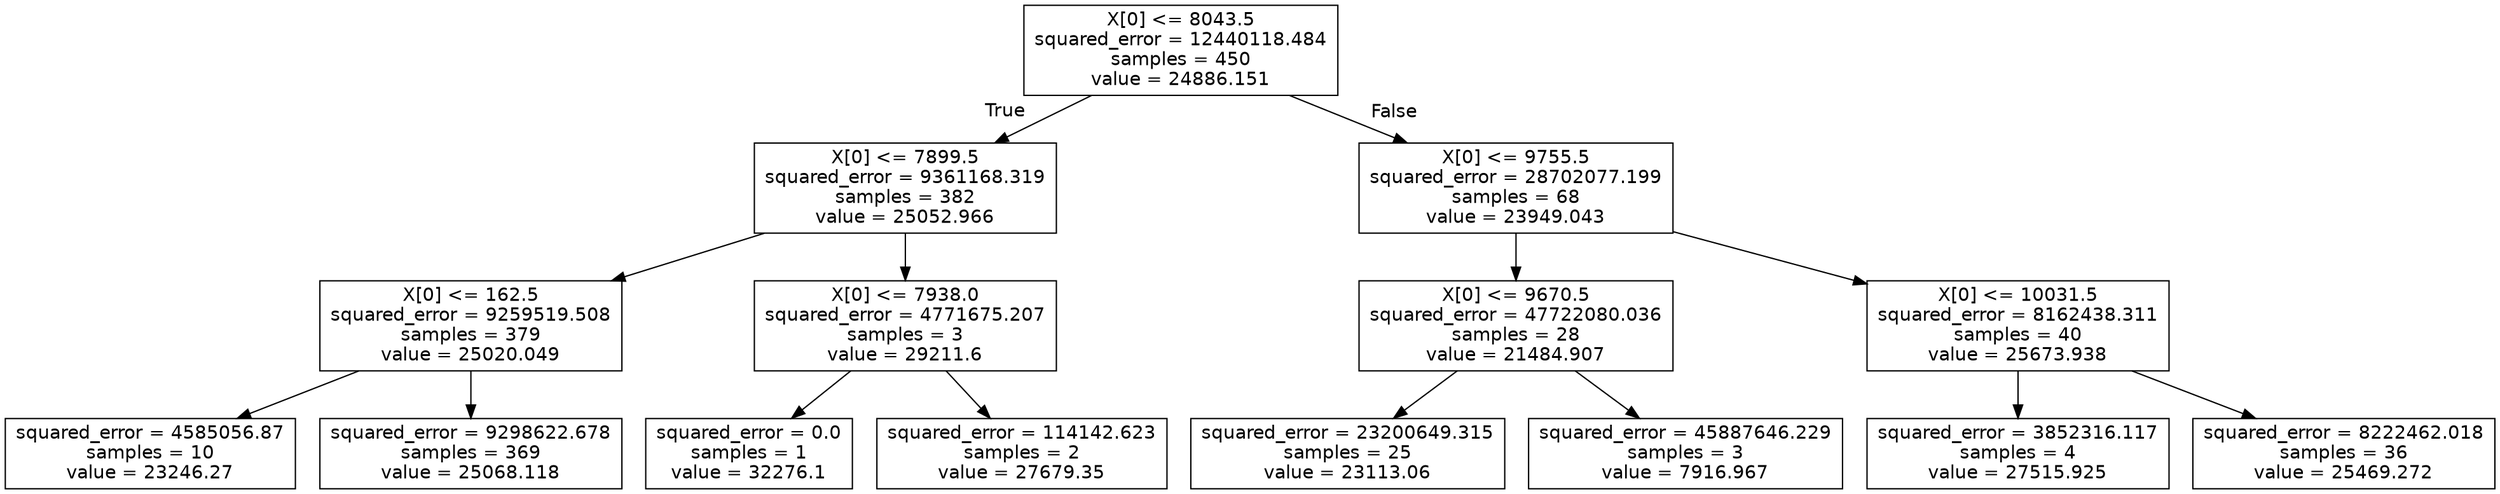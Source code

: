 digraph Tree {
node [shape=box, fontname="helvetica"] ;
edge [fontname="helvetica"] ;
0 [label="X[0] <= 8043.5\nsquared_error = 12440118.484\nsamples = 450\nvalue = 24886.151"] ;
1 [label="X[0] <= 7899.5\nsquared_error = 9361168.319\nsamples = 382\nvalue = 25052.966"] ;
0 -> 1 [labeldistance=2.5, labelangle=45, headlabel="True"] ;
2 [label="X[0] <= 162.5\nsquared_error = 9259519.508\nsamples = 379\nvalue = 25020.049"] ;
1 -> 2 ;
3 [label="squared_error = 4585056.87\nsamples = 10\nvalue = 23246.27"] ;
2 -> 3 ;
4 [label="squared_error = 9298622.678\nsamples = 369\nvalue = 25068.118"] ;
2 -> 4 ;
5 [label="X[0] <= 7938.0\nsquared_error = 4771675.207\nsamples = 3\nvalue = 29211.6"] ;
1 -> 5 ;
6 [label="squared_error = 0.0\nsamples = 1\nvalue = 32276.1"] ;
5 -> 6 ;
7 [label="squared_error = 114142.623\nsamples = 2\nvalue = 27679.35"] ;
5 -> 7 ;
8 [label="X[0] <= 9755.5\nsquared_error = 28702077.199\nsamples = 68\nvalue = 23949.043"] ;
0 -> 8 [labeldistance=2.5, labelangle=-45, headlabel="False"] ;
9 [label="X[0] <= 9670.5\nsquared_error = 47722080.036\nsamples = 28\nvalue = 21484.907"] ;
8 -> 9 ;
10 [label="squared_error = 23200649.315\nsamples = 25\nvalue = 23113.06"] ;
9 -> 10 ;
11 [label="squared_error = 45887646.229\nsamples = 3\nvalue = 7916.967"] ;
9 -> 11 ;
12 [label="X[0] <= 10031.5\nsquared_error = 8162438.311\nsamples = 40\nvalue = 25673.938"] ;
8 -> 12 ;
13 [label="squared_error = 3852316.117\nsamples = 4\nvalue = 27515.925"] ;
12 -> 13 ;
14 [label="squared_error = 8222462.018\nsamples = 36\nvalue = 25469.272"] ;
12 -> 14 ;
}